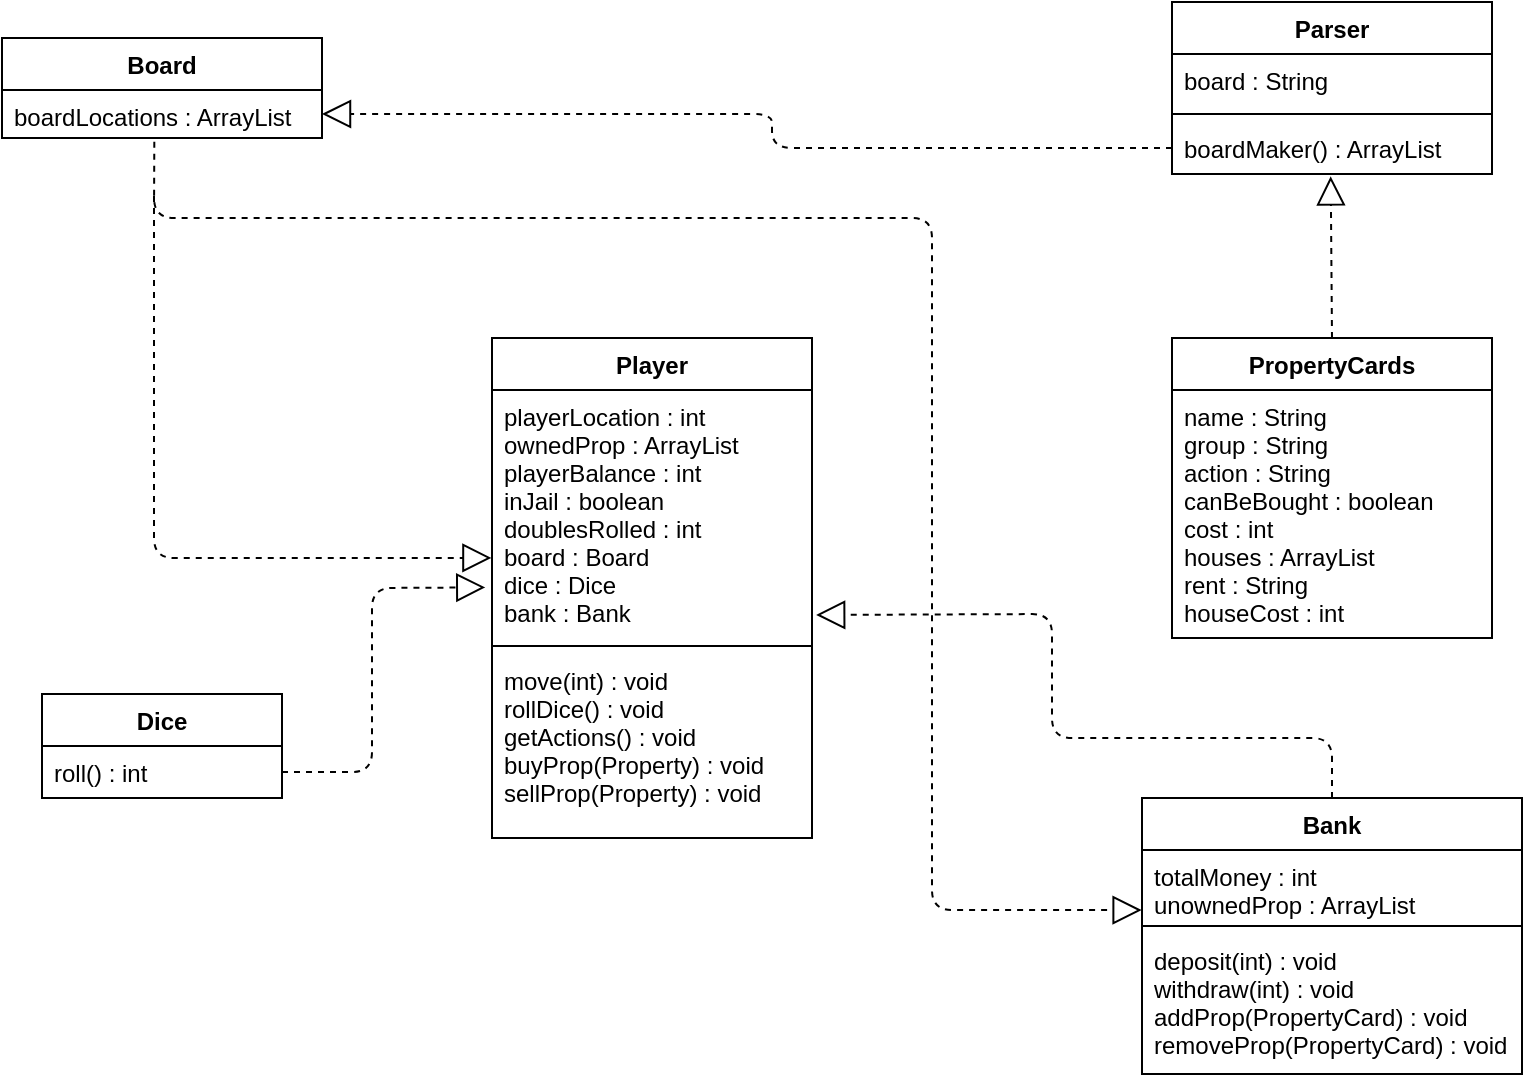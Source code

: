 <mxfile version="12.8.2" type="device"><diagram id="a_Vna7g6MNVo38vFMuv_" name="Page-1"><mxGraphModel dx="1422" dy="796" grid="1" gridSize="10" guides="1" tooltips="1" connect="1" arrows="1" fold="1" page="1" pageScale="1" pageWidth="1169" pageHeight="827" math="0" shadow="0"><root><mxCell id="0"/><mxCell id="1" parent="0"/><mxCell id="V5JsUTUmaINWW-wraYFM-5" value="Bank" style="swimlane;fontStyle=1;align=center;verticalAlign=top;childLayout=stackLayout;horizontal=1;startSize=26;horizontalStack=0;resizeParent=1;resizeParentMax=0;resizeLast=0;collapsible=1;marginBottom=0;" vertex="1" parent="1"><mxGeometry x="665" y="450" width="190" height="138" as="geometry"/></mxCell><mxCell id="V5JsUTUmaINWW-wraYFM-6" value="totalMoney : int&#10;unownedProp : ArrayList" style="text;strokeColor=none;fillColor=none;align=left;verticalAlign=top;spacingLeft=4;spacingRight=4;overflow=hidden;rotatable=0;points=[[0,0.5],[1,0.5]];portConstraint=eastwest;" vertex="1" parent="V5JsUTUmaINWW-wraYFM-5"><mxGeometry y="26" width="190" height="34" as="geometry"/></mxCell><mxCell id="V5JsUTUmaINWW-wraYFM-7" value="" style="line;strokeWidth=1;fillColor=none;align=left;verticalAlign=middle;spacingTop=-1;spacingLeft=3;spacingRight=3;rotatable=0;labelPosition=right;points=[];portConstraint=eastwest;" vertex="1" parent="V5JsUTUmaINWW-wraYFM-5"><mxGeometry y="60" width="190" height="8" as="geometry"/></mxCell><mxCell id="V5JsUTUmaINWW-wraYFM-8" value="deposit(int) : void&#10;withdraw(int) : void&#10;addProp(PropertyCard) : void&#10;removeProp(PropertyCard) : void" style="text;strokeColor=none;fillColor=none;align=left;verticalAlign=top;spacingLeft=4;spacingRight=4;overflow=hidden;rotatable=0;points=[[0,0.5],[1,0.5]];portConstraint=eastwest;" vertex="1" parent="V5JsUTUmaINWW-wraYFM-5"><mxGeometry y="68" width="190" height="70" as="geometry"/></mxCell><mxCell id="V5JsUTUmaINWW-wraYFM-14" value="Board" style="swimlane;fontStyle=1;align=center;verticalAlign=top;childLayout=stackLayout;horizontal=1;startSize=26;horizontalStack=0;resizeParent=1;resizeParentMax=0;resizeLast=0;collapsible=1;marginBottom=0;" vertex="1" parent="1"><mxGeometry x="95" y="70" width="160" height="50" as="geometry"/></mxCell><mxCell id="V5JsUTUmaINWW-wraYFM-15" value="boardLocations : ArrayList&#10;" style="text;strokeColor=none;fillColor=none;align=left;verticalAlign=top;spacingLeft=4;spacingRight=4;overflow=hidden;rotatable=0;points=[[0,0.5],[1,0.5]];portConstraint=eastwest;" vertex="1" parent="V5JsUTUmaINWW-wraYFM-14"><mxGeometry y="26" width="160" height="24" as="geometry"/></mxCell><mxCell id="V5JsUTUmaINWW-wraYFM-16" value="" style="line;strokeWidth=1;fillColor=none;align=left;verticalAlign=middle;spacingTop=-1;spacingLeft=3;spacingRight=3;rotatable=0;labelPosition=right;points=[];portConstraint=eastwest;" vertex="1" parent="V5JsUTUmaINWW-wraYFM-14"><mxGeometry y="50" width="160" as="geometry"/></mxCell><mxCell id="V5JsUTUmaINWW-wraYFM-22" value="Dice" style="swimlane;fontStyle=1;align=center;verticalAlign=top;childLayout=stackLayout;horizontal=1;startSize=26;horizontalStack=0;resizeParent=1;resizeParentMax=0;resizeLast=0;collapsible=1;marginBottom=0;" vertex="1" parent="1"><mxGeometry x="115" y="398" width="120" height="52" as="geometry"/></mxCell><mxCell id="V5JsUTUmaINWW-wraYFM-23" value="roll() : int" style="text;strokeColor=none;fillColor=none;align=left;verticalAlign=top;spacingLeft=4;spacingRight=4;overflow=hidden;rotatable=0;points=[[0,0.5],[1,0.5]];portConstraint=eastwest;" vertex="1" parent="V5JsUTUmaINWW-wraYFM-22"><mxGeometry y="26" width="120" height="26" as="geometry"/></mxCell><mxCell id="V5JsUTUmaINWW-wraYFM-26" value="Parser" style="swimlane;fontStyle=1;align=center;verticalAlign=top;childLayout=stackLayout;horizontal=1;startSize=26;horizontalStack=0;resizeParent=1;resizeParentMax=0;resizeLast=0;collapsible=1;marginBottom=0;" vertex="1" parent="1"><mxGeometry x="680" y="52" width="160" height="86" as="geometry"/></mxCell><mxCell id="V5JsUTUmaINWW-wraYFM-27" value="board : String" style="text;strokeColor=none;fillColor=none;align=left;verticalAlign=top;spacingLeft=4;spacingRight=4;overflow=hidden;rotatable=0;points=[[0,0.5],[1,0.5]];portConstraint=eastwest;" vertex="1" parent="V5JsUTUmaINWW-wraYFM-26"><mxGeometry y="26" width="160" height="26" as="geometry"/></mxCell><mxCell id="V5JsUTUmaINWW-wraYFM-28" value="" style="line;strokeWidth=1;fillColor=none;align=left;verticalAlign=middle;spacingTop=-1;spacingLeft=3;spacingRight=3;rotatable=0;labelPosition=right;points=[];portConstraint=eastwest;" vertex="1" parent="V5JsUTUmaINWW-wraYFM-26"><mxGeometry y="52" width="160" height="8" as="geometry"/></mxCell><mxCell id="V5JsUTUmaINWW-wraYFM-29" value="boardMaker() : ArrayList" style="text;strokeColor=none;fillColor=none;align=left;verticalAlign=top;spacingLeft=4;spacingRight=4;overflow=hidden;rotatable=0;points=[[0,0.5],[1,0.5]];portConstraint=eastwest;" vertex="1" parent="V5JsUTUmaINWW-wraYFM-26"><mxGeometry y="60" width="160" height="26" as="geometry"/></mxCell><mxCell id="V5JsUTUmaINWW-wraYFM-30" value="Player" style="swimlane;fontStyle=1;align=center;verticalAlign=top;childLayout=stackLayout;horizontal=1;startSize=26;horizontalStack=0;resizeParent=1;resizeParentMax=0;resizeLast=0;collapsible=1;marginBottom=0;" vertex="1" parent="1"><mxGeometry x="340" y="220" width="160" height="250" as="geometry"/></mxCell><mxCell id="V5JsUTUmaINWW-wraYFM-31" value="playerLocation : int&#10;ownedProp : ArrayList&#10;playerBalance : int&#10;inJail : boolean&#10;doublesRolled : int&#10;board : Board&#10;dice : Dice&#10;bank : Bank&#10;" style="text;strokeColor=none;fillColor=none;align=left;verticalAlign=top;spacingLeft=4;spacingRight=4;overflow=hidden;rotatable=0;points=[[0,0.5],[1,0.5]];portConstraint=eastwest;" vertex="1" parent="V5JsUTUmaINWW-wraYFM-30"><mxGeometry y="26" width="160" height="124" as="geometry"/></mxCell><mxCell id="V5JsUTUmaINWW-wraYFM-32" value="" style="line;strokeWidth=1;fillColor=none;align=left;verticalAlign=middle;spacingTop=-1;spacingLeft=3;spacingRight=3;rotatable=0;labelPosition=right;points=[];portConstraint=eastwest;" vertex="1" parent="V5JsUTUmaINWW-wraYFM-30"><mxGeometry y="150" width="160" height="8" as="geometry"/></mxCell><mxCell id="V5JsUTUmaINWW-wraYFM-33" value="move(int) : void&#10;rollDice() : void&#10;getActions() : void&#10;buyProp(Property) : void&#10;sellProp(Property) : void" style="text;strokeColor=none;fillColor=none;align=left;verticalAlign=top;spacingLeft=4;spacingRight=4;overflow=hidden;rotatable=0;points=[[0,0.5],[1,0.5]];portConstraint=eastwest;" vertex="1" parent="V5JsUTUmaINWW-wraYFM-30"><mxGeometry y="158" width="160" height="92" as="geometry"/></mxCell><mxCell id="V5JsUTUmaINWW-wraYFM-34" value="PropertyCards" style="swimlane;fontStyle=1;align=center;verticalAlign=top;childLayout=stackLayout;horizontal=1;startSize=26;horizontalStack=0;resizeParent=1;resizeParentMax=0;resizeLast=0;collapsible=1;marginBottom=0;" vertex="1" parent="1"><mxGeometry x="680" y="220" width="160" height="150" as="geometry"/></mxCell><mxCell id="V5JsUTUmaINWW-wraYFM-35" value="name : String&#10;group : String&#10;action : String&#10;canBeBought : boolean&#10;cost : int&#10;houses : ArrayList&#10;rent : String&#10;houseCost : int" style="text;strokeColor=none;fillColor=none;align=left;verticalAlign=top;spacingLeft=4;spacingRight=4;overflow=hidden;rotatable=0;points=[[0,0.5],[1,0.5]];portConstraint=eastwest;" vertex="1" parent="V5JsUTUmaINWW-wraYFM-34"><mxGeometry y="26" width="160" height="124" as="geometry"/></mxCell><mxCell id="V5JsUTUmaINWW-wraYFM-39" value="" style="endArrow=block;dashed=1;endFill=0;endSize=12;html=1;exitX=0;exitY=0.5;exitDx=0;exitDy=0;entryX=1;entryY=0.5;entryDx=0;entryDy=0;" edge="1" parent="1" source="V5JsUTUmaINWW-wraYFM-29" target="V5JsUTUmaINWW-wraYFM-15"><mxGeometry width="160" relative="1" as="geometry"><mxPoint x="360" y="150" as="sourcePoint"/><mxPoint x="520" y="150" as="targetPoint"/><Array as="points"><mxPoint x="480" y="125"/><mxPoint x="480" y="108"/></Array></mxGeometry></mxCell><mxCell id="V5JsUTUmaINWW-wraYFM-40" value="" style="endArrow=block;dashed=1;endFill=0;endSize=12;html=1;exitX=1;exitY=0.5;exitDx=0;exitDy=0;entryX=-0.021;entryY=0.796;entryDx=0;entryDy=0;entryPerimeter=0;" edge="1" parent="1" source="V5JsUTUmaINWW-wraYFM-23" target="V5JsUTUmaINWW-wraYFM-31"><mxGeometry width="160" relative="1" as="geometry"><mxPoint x="90" y="550" as="sourcePoint"/><mxPoint x="250" y="550" as="targetPoint"/><Array as="points"><mxPoint x="280" y="437"/><mxPoint x="280" y="345"/></Array></mxGeometry></mxCell><mxCell id="V5JsUTUmaINWW-wraYFM-42" value="" style="endArrow=block;dashed=1;endFill=0;endSize=12;html=1;exitX=0.5;exitY=0;exitDx=0;exitDy=0;entryX=0.496;entryY=1.045;entryDx=0;entryDy=0;entryPerimeter=0;" edge="1" parent="1" source="V5JsUTUmaINWW-wraYFM-34" target="V5JsUTUmaINWW-wraYFM-29"><mxGeometry width="160" relative="1" as="geometry"><mxPoint x="870" y="200" as="sourcePoint"/><mxPoint x="1030" y="200" as="targetPoint"/></mxGeometry></mxCell><mxCell id="V5JsUTUmaINWW-wraYFM-43" value="" style="endArrow=block;dashed=1;endFill=0;endSize=12;html=1;exitX=0.476;exitY=1.08;exitDx=0;exitDy=0;exitPerimeter=0;entryX=-0.001;entryY=0.884;entryDx=0;entryDy=0;entryPerimeter=0;" edge="1" parent="1" source="V5JsUTUmaINWW-wraYFM-15" target="V5JsUTUmaINWW-wraYFM-6"><mxGeometry width="160" relative="1" as="geometry"><mxPoint x="140" y="210" as="sourcePoint"/><mxPoint x="170" y="200" as="targetPoint"/><Array as="points"><mxPoint x="171" y="160"/><mxPoint x="560" y="160"/><mxPoint x="560" y="506"/></Array></mxGeometry></mxCell><mxCell id="V5JsUTUmaINWW-wraYFM-44" value="" style="endArrow=block;dashed=1;endFill=0;endSize=12;html=1;entryX=-0.008;entryY=0.685;entryDx=0;entryDy=0;entryPerimeter=0;" edge="1" parent="1"><mxGeometry width="160" relative="1" as="geometry"><mxPoint x="171" y="149" as="sourcePoint"/><mxPoint x="339.72" y="329.94" as="targetPoint"/><Array as="points"><mxPoint x="171" y="330"/></Array></mxGeometry></mxCell><mxCell id="V5JsUTUmaINWW-wraYFM-45" value="" style="endArrow=block;dashed=1;endFill=0;endSize=12;html=1;exitX=0.5;exitY=0;exitDx=0;exitDy=0;entryX=1.013;entryY=0.907;entryDx=0;entryDy=0;entryPerimeter=0;" edge="1" parent="1" source="V5JsUTUmaINWW-wraYFM-5" target="V5JsUTUmaINWW-wraYFM-31"><mxGeometry width="160" relative="1" as="geometry"><mxPoint x="460" y="580" as="sourcePoint"/><mxPoint x="620" y="580" as="targetPoint"/><Array as="points"><mxPoint x="760" y="420"/><mxPoint x="620" y="420"/><mxPoint x="620" y="358"/></Array></mxGeometry></mxCell></root></mxGraphModel></diagram></mxfile>